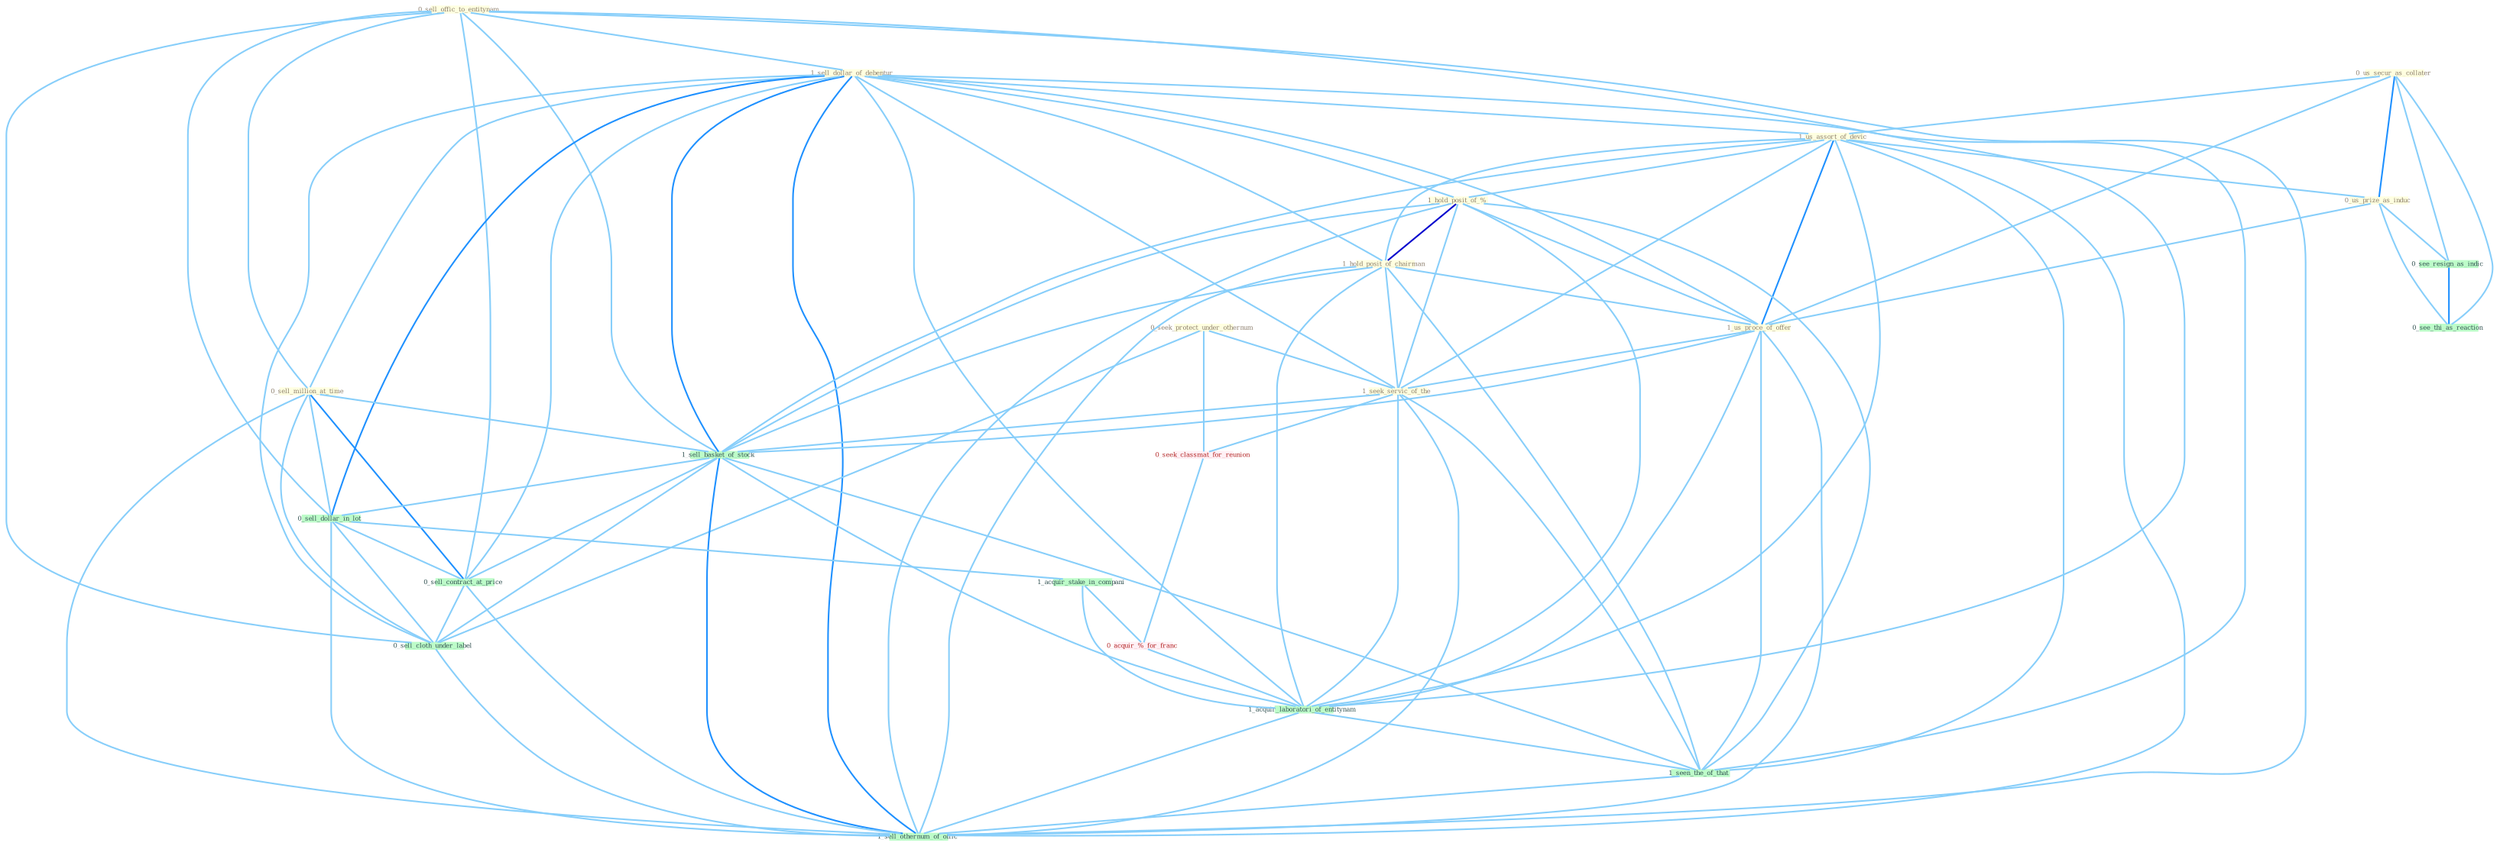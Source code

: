 Graph G{ 
    node
    [shape=polygon,style=filled,width=.5,height=.06,color="#BDFCC9",fixedsize=true,fontsize=4,
    fontcolor="#2f4f4f"];
    {node
    [color="#ffffe0", fontcolor="#8b7d6b"] "0_us_secur_as_collater " "0_sell_offic_to_entitynam " "1_sell_dollar_of_debentur " "1_us_assort_of_devic " "1_hold_posit_of_% " "0_seek_protect_under_othernum " "1_hold_posit_of_chairman " "0_us_prize_as_induc " "1_us_proce_of_offer " "0_sell_million_at_time " "1_seek_servic_of_the "}
{node [color="#fff0f5", fontcolor="#b22222"] "0_seek_classmat_for_reunion " "0_acquir_%_for_franc "}
edge [color="#B0E2FF"];

	"0_us_secur_as_collater " -- "1_us_assort_of_devic " [w="1", color="#87cefa" ];
	"0_us_secur_as_collater " -- "0_us_prize_as_induc " [w="2", color="#1e90ff" , len=0.8];
	"0_us_secur_as_collater " -- "1_us_proce_of_offer " [w="1", color="#87cefa" ];
	"0_us_secur_as_collater " -- "0_see_resign_as_indic " [w="1", color="#87cefa" ];
	"0_us_secur_as_collater " -- "0_see_thi_as_reaction " [w="1", color="#87cefa" ];
	"0_sell_offic_to_entitynam " -- "1_sell_dollar_of_debentur " [w="1", color="#87cefa" ];
	"0_sell_offic_to_entitynam " -- "0_sell_million_at_time " [w="1", color="#87cefa" ];
	"0_sell_offic_to_entitynam " -- "1_sell_basket_of_stock " [w="1", color="#87cefa" ];
	"0_sell_offic_to_entitynam " -- "0_sell_dollar_in_lot " [w="1", color="#87cefa" ];
	"0_sell_offic_to_entitynam " -- "0_sell_contract_at_price " [w="1", color="#87cefa" ];
	"0_sell_offic_to_entitynam " -- "1_acquir_laboratori_of_entitynam " [w="1", color="#87cefa" ];
	"0_sell_offic_to_entitynam " -- "0_sell_cloth_under_label " [w="1", color="#87cefa" ];
	"0_sell_offic_to_entitynam " -- "1_sell_othernum_of_offic " [w="1", color="#87cefa" ];
	"1_sell_dollar_of_debentur " -- "1_us_assort_of_devic " [w="1", color="#87cefa" ];
	"1_sell_dollar_of_debentur " -- "1_hold_posit_of_% " [w="1", color="#87cefa" ];
	"1_sell_dollar_of_debentur " -- "1_hold_posit_of_chairman " [w="1", color="#87cefa" ];
	"1_sell_dollar_of_debentur " -- "1_us_proce_of_offer " [w="1", color="#87cefa" ];
	"1_sell_dollar_of_debentur " -- "0_sell_million_at_time " [w="1", color="#87cefa" ];
	"1_sell_dollar_of_debentur " -- "1_seek_servic_of_the " [w="1", color="#87cefa" ];
	"1_sell_dollar_of_debentur " -- "1_sell_basket_of_stock " [w="2", color="#1e90ff" , len=0.8];
	"1_sell_dollar_of_debentur " -- "0_sell_dollar_in_lot " [w="2", color="#1e90ff" , len=0.8];
	"1_sell_dollar_of_debentur " -- "0_sell_contract_at_price " [w="1", color="#87cefa" ];
	"1_sell_dollar_of_debentur " -- "1_acquir_laboratori_of_entitynam " [w="1", color="#87cefa" ];
	"1_sell_dollar_of_debentur " -- "0_sell_cloth_under_label " [w="1", color="#87cefa" ];
	"1_sell_dollar_of_debentur " -- "1_seen_the_of_that " [w="1", color="#87cefa" ];
	"1_sell_dollar_of_debentur " -- "1_sell_othernum_of_offic " [w="2", color="#1e90ff" , len=0.8];
	"1_us_assort_of_devic " -- "1_hold_posit_of_% " [w="1", color="#87cefa" ];
	"1_us_assort_of_devic " -- "1_hold_posit_of_chairman " [w="1", color="#87cefa" ];
	"1_us_assort_of_devic " -- "0_us_prize_as_induc " [w="1", color="#87cefa" ];
	"1_us_assort_of_devic " -- "1_us_proce_of_offer " [w="2", color="#1e90ff" , len=0.8];
	"1_us_assort_of_devic " -- "1_seek_servic_of_the " [w="1", color="#87cefa" ];
	"1_us_assort_of_devic " -- "1_sell_basket_of_stock " [w="1", color="#87cefa" ];
	"1_us_assort_of_devic " -- "1_acquir_laboratori_of_entitynam " [w="1", color="#87cefa" ];
	"1_us_assort_of_devic " -- "1_seen_the_of_that " [w="1", color="#87cefa" ];
	"1_us_assort_of_devic " -- "1_sell_othernum_of_offic " [w="1", color="#87cefa" ];
	"1_hold_posit_of_% " -- "1_hold_posit_of_chairman " [w="3", color="#0000cd" , len=0.6];
	"1_hold_posit_of_% " -- "1_us_proce_of_offer " [w="1", color="#87cefa" ];
	"1_hold_posit_of_% " -- "1_seek_servic_of_the " [w="1", color="#87cefa" ];
	"1_hold_posit_of_% " -- "1_sell_basket_of_stock " [w="1", color="#87cefa" ];
	"1_hold_posit_of_% " -- "1_acquir_laboratori_of_entitynam " [w="1", color="#87cefa" ];
	"1_hold_posit_of_% " -- "1_seen_the_of_that " [w="1", color="#87cefa" ];
	"1_hold_posit_of_% " -- "1_sell_othernum_of_offic " [w="1", color="#87cefa" ];
	"0_seek_protect_under_othernum " -- "1_seek_servic_of_the " [w="1", color="#87cefa" ];
	"0_seek_protect_under_othernum " -- "0_seek_classmat_for_reunion " [w="1", color="#87cefa" ];
	"0_seek_protect_under_othernum " -- "0_sell_cloth_under_label " [w="1", color="#87cefa" ];
	"1_hold_posit_of_chairman " -- "1_us_proce_of_offer " [w="1", color="#87cefa" ];
	"1_hold_posit_of_chairman " -- "1_seek_servic_of_the " [w="1", color="#87cefa" ];
	"1_hold_posit_of_chairman " -- "1_sell_basket_of_stock " [w="1", color="#87cefa" ];
	"1_hold_posit_of_chairman " -- "1_acquir_laboratori_of_entitynam " [w="1", color="#87cefa" ];
	"1_hold_posit_of_chairman " -- "1_seen_the_of_that " [w="1", color="#87cefa" ];
	"1_hold_posit_of_chairman " -- "1_sell_othernum_of_offic " [w="1", color="#87cefa" ];
	"0_us_prize_as_induc " -- "1_us_proce_of_offer " [w="1", color="#87cefa" ];
	"0_us_prize_as_induc " -- "0_see_resign_as_indic " [w="1", color="#87cefa" ];
	"0_us_prize_as_induc " -- "0_see_thi_as_reaction " [w="1", color="#87cefa" ];
	"1_us_proce_of_offer " -- "1_seek_servic_of_the " [w="1", color="#87cefa" ];
	"1_us_proce_of_offer " -- "1_sell_basket_of_stock " [w="1", color="#87cefa" ];
	"1_us_proce_of_offer " -- "1_acquir_laboratori_of_entitynam " [w="1", color="#87cefa" ];
	"1_us_proce_of_offer " -- "1_seen_the_of_that " [w="1", color="#87cefa" ];
	"1_us_proce_of_offer " -- "1_sell_othernum_of_offic " [w="1", color="#87cefa" ];
	"0_sell_million_at_time " -- "1_sell_basket_of_stock " [w="1", color="#87cefa" ];
	"0_sell_million_at_time " -- "0_sell_dollar_in_lot " [w="1", color="#87cefa" ];
	"0_sell_million_at_time " -- "0_sell_contract_at_price " [w="2", color="#1e90ff" , len=0.8];
	"0_sell_million_at_time " -- "0_sell_cloth_under_label " [w="1", color="#87cefa" ];
	"0_sell_million_at_time " -- "1_sell_othernum_of_offic " [w="1", color="#87cefa" ];
	"1_seek_servic_of_the " -- "0_seek_classmat_for_reunion " [w="1", color="#87cefa" ];
	"1_seek_servic_of_the " -- "1_sell_basket_of_stock " [w="1", color="#87cefa" ];
	"1_seek_servic_of_the " -- "1_acquir_laboratori_of_entitynam " [w="1", color="#87cefa" ];
	"1_seek_servic_of_the " -- "1_seen_the_of_that " [w="1", color="#87cefa" ];
	"1_seek_servic_of_the " -- "1_sell_othernum_of_offic " [w="1", color="#87cefa" ];
	"0_seek_classmat_for_reunion " -- "0_acquir_%_for_franc " [w="1", color="#87cefa" ];
	"1_sell_basket_of_stock " -- "0_sell_dollar_in_lot " [w="1", color="#87cefa" ];
	"1_sell_basket_of_stock " -- "0_sell_contract_at_price " [w="1", color="#87cefa" ];
	"1_sell_basket_of_stock " -- "1_acquir_laboratori_of_entitynam " [w="1", color="#87cefa" ];
	"1_sell_basket_of_stock " -- "0_sell_cloth_under_label " [w="1", color="#87cefa" ];
	"1_sell_basket_of_stock " -- "1_seen_the_of_that " [w="1", color="#87cefa" ];
	"1_sell_basket_of_stock " -- "1_sell_othernum_of_offic " [w="2", color="#1e90ff" , len=0.8];
	"0_sell_dollar_in_lot " -- "1_acquir_stake_in_compani " [w="1", color="#87cefa" ];
	"0_sell_dollar_in_lot " -- "0_sell_contract_at_price " [w="1", color="#87cefa" ];
	"0_sell_dollar_in_lot " -- "0_sell_cloth_under_label " [w="1", color="#87cefa" ];
	"0_sell_dollar_in_lot " -- "1_sell_othernum_of_offic " [w="1", color="#87cefa" ];
	"0_see_resign_as_indic " -- "0_see_thi_as_reaction " [w="2", color="#1e90ff" , len=0.8];
	"1_acquir_stake_in_compani " -- "0_acquir_%_for_franc " [w="1", color="#87cefa" ];
	"1_acquir_stake_in_compani " -- "1_acquir_laboratori_of_entitynam " [w="1", color="#87cefa" ];
	"0_acquir_%_for_franc " -- "1_acquir_laboratori_of_entitynam " [w="1", color="#87cefa" ];
	"0_sell_contract_at_price " -- "0_sell_cloth_under_label " [w="1", color="#87cefa" ];
	"0_sell_contract_at_price " -- "1_sell_othernum_of_offic " [w="1", color="#87cefa" ];
	"1_acquir_laboratori_of_entitynam " -- "1_seen_the_of_that " [w="1", color="#87cefa" ];
	"1_acquir_laboratori_of_entitynam " -- "1_sell_othernum_of_offic " [w="1", color="#87cefa" ];
	"0_sell_cloth_under_label " -- "1_sell_othernum_of_offic " [w="1", color="#87cefa" ];
	"1_seen_the_of_that " -- "1_sell_othernum_of_offic " [w="1", color="#87cefa" ];
}